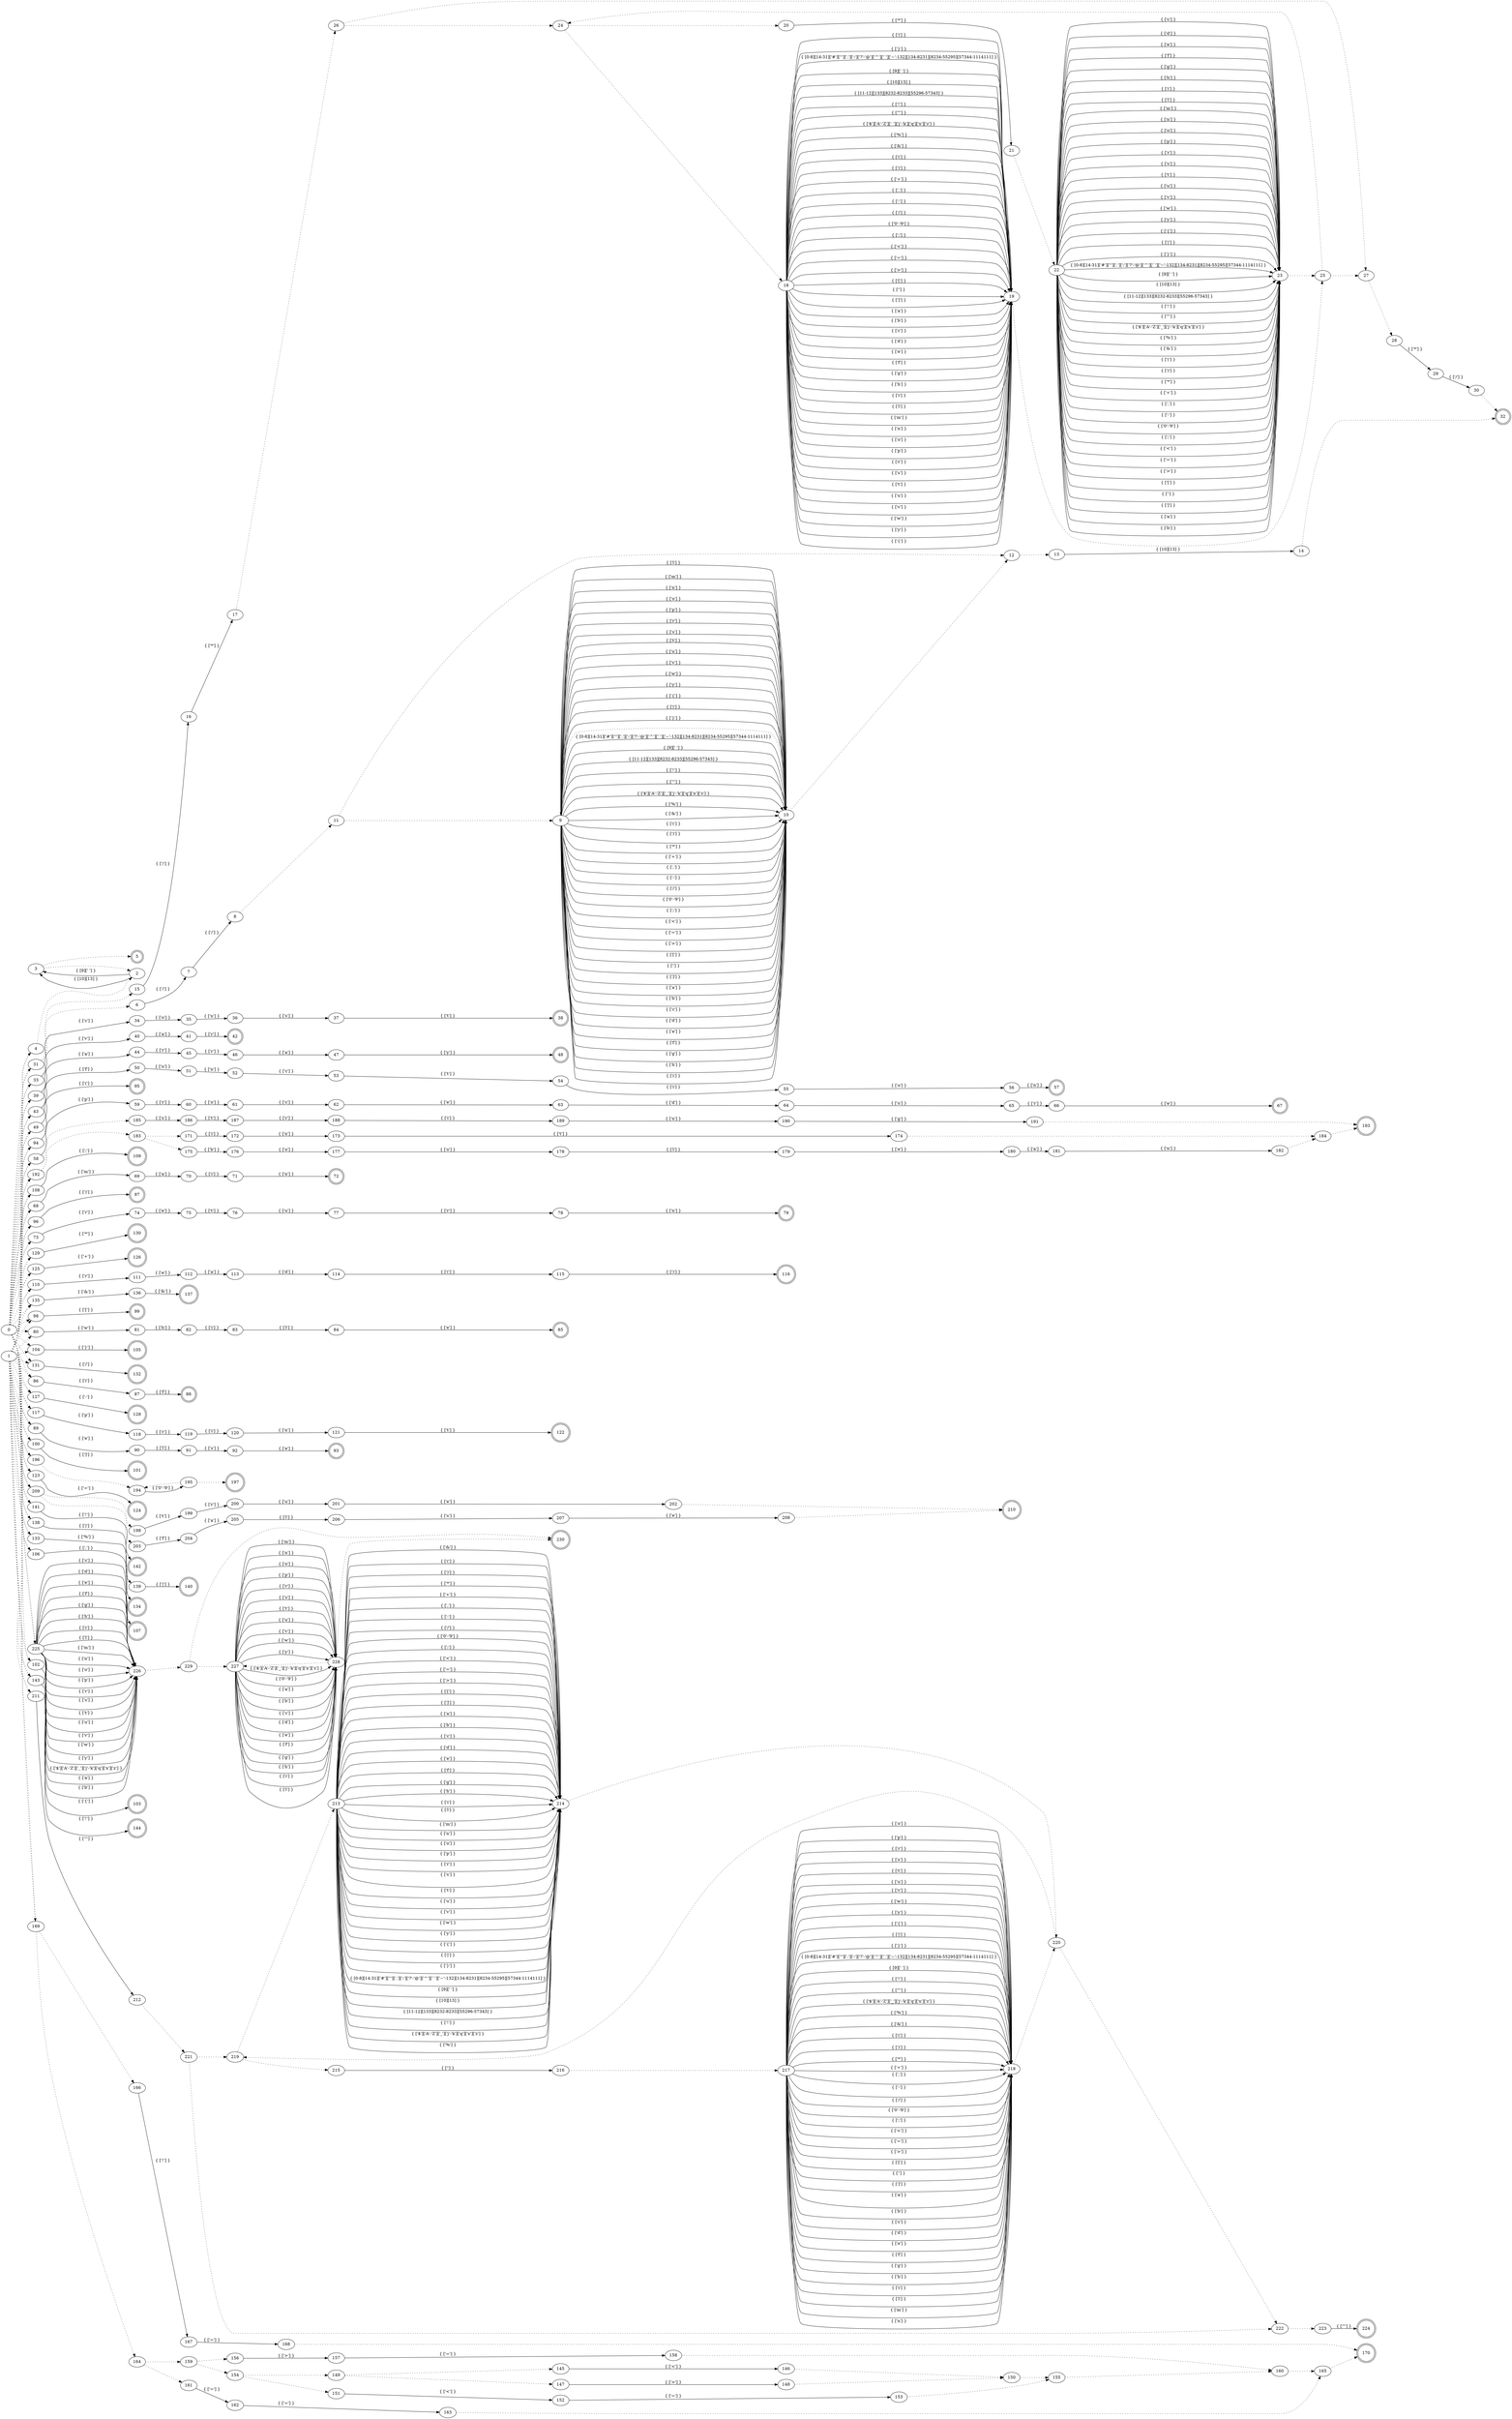 digraph NFA {
rankdir = LR
5 [shape = doublecircle]
32 [shape = doublecircle]
38 [shape = doublecircle]
42 [shape = doublecircle]
48 [shape = doublecircle]
57 [shape = doublecircle]
67 [shape = doublecircle]
72 [shape = doublecircle]
79 [shape = doublecircle]
85 [shape = doublecircle]
88 [shape = doublecircle]
93 [shape = doublecircle]
95 [shape = doublecircle]
97 [shape = doublecircle]
99 [shape = doublecircle]
101 [shape = doublecircle]
103 [shape = doublecircle]
105 [shape = doublecircle]
107 [shape = doublecircle]
109 [shape = doublecircle]
116 [shape = doublecircle]
122 [shape = doublecircle]
124 [shape = doublecircle]
126 [shape = doublecircle]
128 [shape = doublecircle]
130 [shape = doublecircle]
132 [shape = doublecircle]
134 [shape = doublecircle]
137 [shape = doublecircle]
140 [shape = doublecircle]
142 [shape = doublecircle]
144 [shape = doublecircle]
170 [shape = doublecircle]
193 [shape = doublecircle]
197 [shape = doublecircle]
210 [shape = doublecircle]
224 [shape = doublecircle]
230 [shape = doublecircle]
0 -> 4 [style=dotted]
0 -> 31 [style=dotted]
0 -> 33 [style=dotted]
0 -> 39 [style=dotted]
0 -> 43 [style=dotted]
0 -> 49 [style=dotted]
0 -> 58 [style=dotted]
0 -> 68 [style=dotted]
0 -> 73 [style=dotted]
0 -> 80 [style=dotted]
0 -> 86 [style=dotted]
0 -> 89 [style=dotted]
0 -> 94 [style=dotted]
0 -> 96 [style=dotted]
0 -> 98 [style=dotted]
0 -> 100 [style=dotted]
0 -> 102 [style=dotted]
0 -> 104 [style=dotted]
0 -> 106 [style=dotted]
0 -> 108 [style=dotted]
0 -> 110 [style=dotted]
0 -> 117 [style=dotted]
0 -> 123 [style=dotted]
0 -> 125 [style=dotted]
0 -> 127 [style=dotted]
0 -> 129 [style=dotted]
0 -> 131 [style=dotted]
0 -> 133 [style=dotted]
0 -> 135 [style=dotted]
0 -> 138 [style=dotted]
0 -> 141 [style=dotted]
0 -> 143 [style=dotted]
0 -> 169 [style=dotted]
0 -> 192 [style=dotted]
0 -> 196 [style=dotted]
0 -> 209 [style=dotted]
0 -> 211 [style=dotted]
0 -> 225 [style=dotted]
1 -> 4 [style=dotted]
1 -> 31 [style=dotted]
1 -> 33 [style=dotted]
1 -> 39 [style=dotted]
1 -> 43 [style=dotted]
1 -> 49 [style=dotted]
1 -> 58 [style=dotted]
1 -> 68 [style=dotted]
1 -> 73 [style=dotted]
1 -> 80 [style=dotted]
1 -> 86 [style=dotted]
1 -> 89 [style=dotted]
1 -> 94 [style=dotted]
1 -> 96 [style=dotted]
1 -> 98 [style=dotted]
1 -> 100 [style=dotted]
1 -> 102 [style=dotted]
1 -> 104 [style=dotted]
1 -> 106 [style=dotted]
1 -> 108 [style=dotted]
1 -> 110 [style=dotted]
1 -> 117 [style=dotted]
1 -> 123 [style=dotted]
1 -> 125 [style=dotted]
1 -> 127 [style=dotted]
1 -> 129 [style=dotted]
1 -> 131 [style=dotted]
1 -> 133 [style=dotted]
1 -> 135 [style=dotted]
1 -> 138 [style=dotted]
1 -> 141 [style=dotted]
1 -> 143 [style=dotted]
1 -> 169 [style=dotted]
1 -> 192 [style=dotted]
1 -> 196 [style=dotted]
1 -> 209 [style=dotted]
1 -> 211 [style=dotted]
1 -> 225 [style=dotted]
2 -> 3 [label="{ [9][' '] }"]
2 -> 3 [label="{ [10][13] }"]
3 -> 2 [style=dotted]
3 -> 5 [style=dotted]
4 -> 2 [style=dotted]
6 -> 7 [label="{ ['/'] }"]
7 -> 8 [label="{ ['/'] }"]
8 -> 11 [style=dotted]
9 -> 10 [label="{ [0-8][14-31]['#'][''']['.'][':']['?'-'@']['^']['`']['~'-132][134-8231][8234-55295][57344-1114111] }"]
9 -> 10 [label="{ [9][' '] }"]
9 -> 10 [label="{ [11-12][133][8232-8233][55296-57343] }"]
9 -> 10 [label="{ ['!'] }"]
9 -> 10 [label="{ ['\"'] }"]
9 -> 10 [label="{ ['$']['A'-'Z']['_']['j'-'k']['q']['x']['z'] }"]
9 -> 10 [label="{ ['%'] }"]
9 -> 10 [label="{ ['&'] }"]
9 -> 10 [label="{ ['('] }"]
9 -> 10 [label="{ [')'] }"]
9 -> 10 [label="{ ['*'] }"]
9 -> 10 [label="{ ['+'] }"]
9 -> 10 [label="{ [','] }"]
9 -> 10 [label="{ ['-'] }"]
9 -> 10 [label="{ ['/'] }"]
9 -> 10 [label="{ ['0'-'9'] }"]
9 -> 10 [label="{ [';'] }"]
9 -> 10 [label="{ ['<'] }"]
9 -> 10 [label="{ ['='] }"]
9 -> 10 [label="{ ['>'] }"]
9 -> 10 [label="{ ['['] }"]
9 -> 10 [label="{ ['\'] }"]
9 -> 10 [label="{ [']'] }"]
9 -> 10 [label="{ ['a'] }"]
9 -> 10 [label="{ ['b'] }"]
9 -> 10 [label="{ ['c'] }"]
9 -> 10 [label="{ ['d'] }"]
9 -> 10 [label="{ ['e'] }"]
9 -> 10 [label="{ ['f'] }"]
9 -> 10 [label="{ ['g'] }"]
9 -> 10 [label="{ ['h'] }"]
9 -> 10 [label="{ ['i'] }"]
9 -> 10 [label="{ ['l'] }"]
9 -> 10 [label="{ ['m'] }"]
9 -> 10 [label="{ ['n'] }"]
9 -> 10 [label="{ ['o'] }"]
9 -> 10 [label="{ ['p'] }"]
9 -> 10 [label="{ ['r'] }"]
9 -> 10 [label="{ ['s'] }"]
9 -> 10 [label="{ ['t'] }"]
9 -> 10 [label="{ ['u'] }"]
9 -> 10 [label="{ ['v'] }"]
9 -> 10 [label="{ ['w'] }"]
9 -> 10 [label="{ ['y'] }"]
9 -> 10 [label="{ ['{'] }"]
9 -> 10 [label="{ ['|'] }"]
9 -> 10 [label="{ ['}'] }"]
10 -> 9 [style=dotted]
10 -> 12 [style=dotted]
11 -> 9 [style=dotted]
11 -> 12 [style=dotted]
12 -> 13 [style=dotted]
13 -> 14 [label="{ [10][13] }"]
14 -> 32 [style=dotted]
15 -> 16 [label="{ ['/'] }"]
16 -> 17 [label="{ ['*'] }"]
17 -> 26 [style=dotted]
18 -> 19 [label="{ [0-8][14-31]['#'][''']['.'][':']['?'-'@']['^']['`']['~'-132][134-8231][8234-55295][57344-1114111] }"]
18 -> 19 [label="{ [9][' '] }"]
18 -> 19 [label="{ [10][13] }"]
18 -> 19 [label="{ [11-12][133][8232-8233][55296-57343] }"]
18 -> 19 [label="{ ['!'] }"]
18 -> 19 [label="{ ['\"'] }"]
18 -> 19 [label="{ ['$']['A'-'Z']['_']['j'-'k']['q']['x']['z'] }"]
18 -> 19 [label="{ ['%'] }"]
18 -> 19 [label="{ ['&'] }"]
18 -> 19 [label="{ ['('] }"]
18 -> 19 [label="{ [')'] }"]
18 -> 19 [label="{ ['+'] }"]
18 -> 19 [label="{ [','] }"]
18 -> 19 [label="{ ['-'] }"]
18 -> 19 [label="{ ['/'] }"]
18 -> 19 [label="{ ['0'-'9'] }"]
18 -> 19 [label="{ [';'] }"]
18 -> 19 [label="{ ['<'] }"]
18 -> 19 [label="{ ['='] }"]
18 -> 19 [label="{ ['>'] }"]
18 -> 19 [label="{ ['['] }"]
18 -> 19 [label="{ ['\'] }"]
18 -> 19 [label="{ [']'] }"]
18 -> 19 [label="{ ['a'] }"]
18 -> 19 [label="{ ['b'] }"]
18 -> 19 [label="{ ['c'] }"]
18 -> 19 [label="{ ['d'] }"]
18 -> 19 [label="{ ['e'] }"]
18 -> 19 [label="{ ['f'] }"]
18 -> 19 [label="{ ['g'] }"]
18 -> 19 [label="{ ['h'] }"]
18 -> 19 [label="{ ['i'] }"]
18 -> 19 [label="{ ['l'] }"]
18 -> 19 [label="{ ['m'] }"]
18 -> 19 [label="{ ['n'] }"]
18 -> 19 [label="{ ['o'] }"]
18 -> 19 [label="{ ['p'] }"]
18 -> 19 [label="{ ['r'] }"]
18 -> 19 [label="{ ['s'] }"]
18 -> 19 [label="{ ['t'] }"]
18 -> 19 [label="{ ['u'] }"]
18 -> 19 [label="{ ['v'] }"]
18 -> 19 [label="{ ['w'] }"]
18 -> 19 [label="{ ['y'] }"]
18 -> 19 [label="{ ['{'] }"]
18 -> 19 [label="{ ['|'] }"]
18 -> 19 [label="{ ['}'] }"]
19 -> 25 [style=dotted]
20 -> 21 [label="{ ['*'] }"]
21 -> 22 [style=dotted]
22 -> 23 [label="{ [0-8][14-31]['#'][''']['.'][':']['?'-'@']['^']['`']['~'-132][134-8231][8234-55295][57344-1114111] }"]
22 -> 23 [label="{ [9][' '] }"]
22 -> 23 [label="{ [10][13] }"]
22 -> 23 [label="{ [11-12][133][8232-8233][55296-57343] }"]
22 -> 23 [label="{ ['!'] }"]
22 -> 23 [label="{ ['\"'] }"]
22 -> 23 [label="{ ['$']['A'-'Z']['_']['j'-'k']['q']['x']['z'] }"]
22 -> 23 [label="{ ['%'] }"]
22 -> 23 [label="{ ['&'] }"]
22 -> 23 [label="{ ['('] }"]
22 -> 23 [label="{ [')'] }"]
22 -> 23 [label="{ ['*'] }"]
22 -> 23 [label="{ ['+'] }"]
22 -> 23 [label="{ [','] }"]
22 -> 23 [label="{ ['-'] }"]
22 -> 23 [label="{ ['0'-'9'] }"]
22 -> 23 [label="{ [';'] }"]
22 -> 23 [label="{ ['<'] }"]
22 -> 23 [label="{ ['='] }"]
22 -> 23 [label="{ ['>'] }"]
22 -> 23 [label="{ ['['] }"]
22 -> 23 [label="{ ['\'] }"]
22 -> 23 [label="{ [']'] }"]
22 -> 23 [label="{ ['a'] }"]
22 -> 23 [label="{ ['b'] }"]
22 -> 23 [label="{ ['c'] }"]
22 -> 23 [label="{ ['d'] }"]
22 -> 23 [label="{ ['e'] }"]
22 -> 23 [label="{ ['f'] }"]
22 -> 23 [label="{ ['g'] }"]
22 -> 23 [label="{ ['h'] }"]
22 -> 23 [label="{ ['i'] }"]
22 -> 23 [label="{ ['l'] }"]
22 -> 23 [label="{ ['m'] }"]
22 -> 23 [label="{ ['n'] }"]
22 -> 23 [label="{ ['o'] }"]
22 -> 23 [label="{ ['p'] }"]
22 -> 23 [label="{ ['r'] }"]
22 -> 23 [label="{ ['s'] }"]
22 -> 23 [label="{ ['t'] }"]
22 -> 23 [label="{ ['u'] }"]
22 -> 23 [label="{ ['v'] }"]
22 -> 23 [label="{ ['w'] }"]
22 -> 23 [label="{ ['y'] }"]
22 -> 23 [label="{ ['{'] }"]
22 -> 23 [label="{ ['|'] }"]
22 -> 23 [label="{ ['}'] }"]
23 -> 25 [style=dotted]
24 -> 18 [style=dotted]
24 -> 20 [style=dotted]
25 -> 24 [style=dotted]
25 -> 27 [style=dotted]
26 -> 24 [style=dotted]
26 -> 27 [style=dotted]
27 -> 28 [style=dotted]
28 -> 29 [label="{ ['*'] }"]
29 -> 30 [label="{ ['/'] }"]
30 -> 32 [style=dotted]
31 -> 6 [style=dotted]
31 -> 15 [style=dotted]
33 -> 34 [label="{ ['c'] }"]
34 -> 35 [label="{ ['o'] }"]
35 -> 36 [label="{ ['n'] }"]
36 -> 37 [label="{ ['s'] }"]
37 -> 38 [label="{ ['t'] }"]
39 -> 40 [label="{ ['v'] }"]
40 -> 41 [label="{ ['a'] }"]
41 -> 42 [label="{ ['r'] }"]
43 -> 44 [label="{ ['a'] }"]
44 -> 45 [label="{ ['r'] }"]
45 -> 46 [label="{ ['r'] }"]
46 -> 47 [label="{ ['a'] }"]
47 -> 48 [label="{ ['y'] }"]
49 -> 50 [label="{ ['f'] }"]
50 -> 51 [label="{ ['u'] }"]
51 -> 52 [label="{ ['n'] }"]
52 -> 53 [label="{ ['c'] }"]
53 -> 54 [label="{ ['t'] }"]
54 -> 55 [label="{ ['i'] }"]
55 -> 56 [label="{ ['o'] }"]
56 -> 57 [label="{ ['n'] }"]
58 -> 59 [label="{ ['p'] }"]
59 -> 60 [label="{ ['r'] }"]
60 -> 61 [label="{ ['o'] }"]
61 -> 62 [label="{ ['c'] }"]
62 -> 63 [label="{ ['e'] }"]
63 -> 64 [label="{ ['d'] }"]
64 -> 65 [label="{ ['u'] }"]
65 -> 66 [label="{ ['r'] }"]
66 -> 67 [label="{ ['e'] }"]
68 -> 69 [label="{ ['m'] }"]
69 -> 70 [label="{ ['a'] }"]
70 -> 71 [label="{ ['i'] }"]
71 -> 72 [label="{ ['n'] }"]
73 -> 74 [label="{ ['r'] }"]
74 -> 75 [label="{ ['e'] }"]
75 -> 76 [label="{ ['t'] }"]
76 -> 77 [label="{ ['u'] }"]
77 -> 78 [label="{ ['r'] }"]
78 -> 79 [label="{ ['n'] }"]
80 -> 81 [label="{ ['w'] }"]
81 -> 82 [label="{ ['h'] }"]
82 -> 83 [label="{ ['i'] }"]
83 -> 84 [label="{ ['l'] }"]
84 -> 85 [label="{ ['e'] }"]
86 -> 87 [label="{ ['i'] }"]
87 -> 88 [label="{ ['f'] }"]
89 -> 90 [label="{ ['e'] }"]
90 -> 91 [label="{ ['l'] }"]
91 -> 92 [label="{ ['s'] }"]
92 -> 93 [label="{ ['e'] }"]
94 -> 95 [label="{ ['('] }"]
96 -> 97 [label="{ [')'] }"]
98 -> 99 [label="{ ['['] }"]
100 -> 101 [label="{ [']'] }"]
102 -> 103 [label="{ ['{'] }"]
104 -> 105 [label="{ ['}'] }"]
106 -> 107 [label="{ [','] }"]
108 -> 109 [label="{ [';'] }"]
110 -> 111 [label="{ ['r'] }"]
111 -> 112 [label="{ ['e'] }"]
112 -> 113 [label="{ ['a'] }"]
113 -> 114 [label="{ ['d'] }"]
114 -> 115 [label="{ ['('] }"]
115 -> 116 [label="{ [')'] }"]
117 -> 118 [label="{ ['p'] }"]
118 -> 119 [label="{ ['r'] }"]
119 -> 120 [label="{ ['i'] }"]
120 -> 121 [label="{ ['n'] }"]
121 -> 122 [label="{ ['t'] }"]
123 -> 124 [label="{ ['='] }"]
125 -> 126 [label="{ ['+'] }"]
127 -> 128 [label="{ ['-'] }"]
129 -> 130 [label="{ ['*'] }"]
131 -> 132 [label="{ ['/'] }"]
133 -> 134 [label="{ ['%'] }"]
135 -> 136 [label="{ ['&'] }"]
136 -> 137 [label="{ ['&'] }"]
138 -> 139 [label="{ ['|'] }"]
139 -> 140 [label="{ ['|'] }"]
141 -> 142 [label="{ ['!'] }"]
143 -> 144 [label="{ ['!'] }"]
145 -> 146 [label="{ ['<'] }"]
146 -> 150 [style=dotted]
147 -> 148 [label="{ ['>'] }"]
148 -> 150 [style=dotted]
149 -> 145 [style=dotted]
149 -> 147 [style=dotted]
150 -> 155 [style=dotted]
151 -> 152 [label="{ ['<'] }"]
152 -> 153 [label="{ ['='] }"]
153 -> 155 [style=dotted]
154 -> 149 [style=dotted]
154 -> 151 [style=dotted]
155 -> 160 [style=dotted]
156 -> 157 [label="{ ['>'] }"]
157 -> 158 [label="{ ['='] }"]
158 -> 160 [style=dotted]
159 -> 154 [style=dotted]
159 -> 156 [style=dotted]
160 -> 165 [style=dotted]
161 -> 162 [label="{ ['='] }"]
162 -> 163 [label="{ ['='] }"]
163 -> 165 [style=dotted]
164 -> 159 [style=dotted]
164 -> 161 [style=dotted]
165 -> 170 [style=dotted]
166 -> 167 [label="{ ['!'] }"]
167 -> 168 [label="{ ['='] }"]
168 -> 170 [style=dotted]
169 -> 164 [style=dotted]
169 -> 166 [style=dotted]
171 -> 172 [label="{ ['i'] }"]
172 -> 173 [label="{ ['n'] }"]
173 -> 174 [label="{ ['t'] }"]
174 -> 184 [style=dotted]
175 -> 176 [label="{ ['b'] }"]
176 -> 177 [label="{ ['o'] }"]
177 -> 178 [label="{ ['o'] }"]
178 -> 179 [label="{ ['l'] }"]
179 -> 180 [label="{ ['e'] }"]
180 -> 181 [label="{ ['a'] }"]
181 -> 182 [label="{ ['n'] }"]
182 -> 184 [style=dotted]
183 -> 171 [style=dotted]
183 -> 175 [style=dotted]
184 -> 193 [style=dotted]
185 -> 186 [label="{ ['s'] }"]
186 -> 187 [label="{ ['t'] }"]
187 -> 188 [label="{ ['r'] }"]
188 -> 189 [label="{ ['i'] }"]
189 -> 190 [label="{ ['n'] }"]
190 -> 191 [label="{ ['g'] }"]
191 -> 193 [style=dotted]
192 -> 183 [style=dotted]
192 -> 185 [style=dotted]
194 -> 195 [label="{ ['0'-'9'] }"]
195 -> 194 [style=dotted]
195 -> 197 [style=dotted]
196 -> 194 [style=dotted]
198 -> 199 [label="{ ['t'] }"]
199 -> 200 [label="{ ['r'] }"]
200 -> 201 [label="{ ['u'] }"]
201 -> 202 [label="{ ['e'] }"]
202 -> 210 [style=dotted]
203 -> 204 [label="{ ['f'] }"]
204 -> 205 [label="{ ['a'] }"]
205 -> 206 [label="{ ['l'] }"]
206 -> 207 [label="{ ['s'] }"]
207 -> 208 [label="{ ['e'] }"]
208 -> 210 [style=dotted]
209 -> 198 [style=dotted]
209 -> 203 [style=dotted]
211 -> 212 [label="{ ['\"'] }"]
212 -> 221 [style=dotted]
213 -> 214 [label="{ [0-8][14-31]['#'][''']['.'][':']['?'-'@']['^']['`']['~'-132][134-8231][8234-55295][57344-1114111] }"]
213 -> 214 [label="{ [9][' '] }"]
213 -> 214 [label="{ [10][13] }"]
213 -> 214 [label="{ [11-12][133][8232-8233][55296-57343] }"]
213 -> 214 [label="{ ['!'] }"]
213 -> 214 [label="{ ['$']['A'-'Z']['_']['j'-'k']['q']['x']['z'] }"]
213 -> 214 [label="{ ['%'] }"]
213 -> 214 [label="{ ['&'] }"]
213 -> 214 [label="{ ['('] }"]
213 -> 214 [label="{ [')'] }"]
213 -> 214 [label="{ ['*'] }"]
213 -> 214 [label="{ ['+'] }"]
213 -> 214 [label="{ [','] }"]
213 -> 214 [label="{ ['-'] }"]
213 -> 214 [label="{ ['/'] }"]
213 -> 214 [label="{ ['0'-'9'] }"]
213 -> 214 [label="{ [';'] }"]
213 -> 214 [label="{ ['<'] }"]
213 -> 214 [label="{ ['='] }"]
213 -> 214 [label="{ ['>'] }"]
213 -> 214 [label="{ ['['] }"]
213 -> 214 [label="{ [']'] }"]
213 -> 214 [label="{ ['a'] }"]
213 -> 214 [label="{ ['b'] }"]
213 -> 214 [label="{ ['c'] }"]
213 -> 214 [label="{ ['d'] }"]
213 -> 214 [label="{ ['e'] }"]
213 -> 214 [label="{ ['f'] }"]
213 -> 214 [label="{ ['g'] }"]
213 -> 214 [label="{ ['h'] }"]
213 -> 214 [label="{ ['i'] }"]
213 -> 214 [label="{ ['l'] }"]
213 -> 214 [label="{ ['m'] }"]
213 -> 214 [label="{ ['n'] }"]
213 -> 214 [label="{ ['o'] }"]
213 -> 214 [label="{ ['p'] }"]
213 -> 214 [label="{ ['r'] }"]
213 -> 214 [label="{ ['s'] }"]
213 -> 214 [label="{ ['t'] }"]
213 -> 214 [label="{ ['u'] }"]
213 -> 214 [label="{ ['v'] }"]
213 -> 214 [label="{ ['w'] }"]
213 -> 214 [label="{ ['y'] }"]
213 -> 214 [label="{ ['{'] }"]
213 -> 214 [label="{ ['|'] }"]
213 -> 214 [label="{ ['}'] }"]
214 -> 220 [style=dotted]
215 -> 216 [label="{ ['\'] }"]
216 -> 217 [style=dotted]
217 -> 218 [label="{ [0-8][14-31]['#'][''']['.'][':']['?'-'@']['^']['`']['~'-132][134-8231][8234-55295][57344-1114111] }"]
217 -> 218 [label="{ [9][' '] }"]
217 -> 218 [label="{ ['!'] }"]
217 -> 218 [label="{ ['\"'] }"]
217 -> 218 [label="{ ['$']['A'-'Z']['_']['j'-'k']['q']['x']['z'] }"]
217 -> 218 [label="{ ['%'] }"]
217 -> 218 [label="{ ['&'] }"]
217 -> 218 [label="{ ['('] }"]
217 -> 218 [label="{ [')'] }"]
217 -> 218 [label="{ ['*'] }"]
217 -> 218 [label="{ ['+'] }"]
217 -> 218 [label="{ [','] }"]
217 -> 218 [label="{ ['-'] }"]
217 -> 218 [label="{ ['/'] }"]
217 -> 218 [label="{ ['0'-'9'] }"]
217 -> 218 [label="{ [';'] }"]
217 -> 218 [label="{ ['<'] }"]
217 -> 218 [label="{ ['='] }"]
217 -> 218 [label="{ ['>'] }"]
217 -> 218 [label="{ ['['] }"]
217 -> 218 [label="{ ['\'] }"]
217 -> 218 [label="{ [']'] }"]
217 -> 218 [label="{ ['a'] }"]
217 -> 218 [label="{ ['b'] }"]
217 -> 218 [label="{ ['c'] }"]
217 -> 218 [label="{ ['d'] }"]
217 -> 218 [label="{ ['e'] }"]
217 -> 218 [label="{ ['f'] }"]
217 -> 218 [label="{ ['g'] }"]
217 -> 218 [label="{ ['h'] }"]
217 -> 218 [label="{ ['i'] }"]
217 -> 218 [label="{ ['l'] }"]
217 -> 218 [label="{ ['m'] }"]
217 -> 218 [label="{ ['n'] }"]
217 -> 218 [label="{ ['o'] }"]
217 -> 218 [label="{ ['p'] }"]
217 -> 218 [label="{ ['r'] }"]
217 -> 218 [label="{ ['s'] }"]
217 -> 218 [label="{ ['t'] }"]
217 -> 218 [label="{ ['u'] }"]
217 -> 218 [label="{ ['v'] }"]
217 -> 218 [label="{ ['w'] }"]
217 -> 218 [label="{ ['y'] }"]
217 -> 218 [label="{ ['{'] }"]
217 -> 218 [label="{ ['|'] }"]
217 -> 218 [label="{ ['}'] }"]
218 -> 220 [style=dotted]
219 -> 213 [style=dotted]
219 -> 215 [style=dotted]
220 -> 219 [style=dotted]
220 -> 222 [style=dotted]
221 -> 219 [style=dotted]
221 -> 222 [style=dotted]
222 -> 223 [style=dotted]
223 -> 224 [label="{ ['\"'] }"]
225 -> 226 [label="{ ['$']['A'-'Z']['_']['j'-'k']['q']['x']['z'] }"]
225 -> 226 [label="{ ['a'] }"]
225 -> 226 [label="{ ['b'] }"]
225 -> 226 [label="{ ['c'] }"]
225 -> 226 [label="{ ['d'] }"]
225 -> 226 [label="{ ['e'] }"]
225 -> 226 [label="{ ['f'] }"]
225 -> 226 [label="{ ['g'] }"]
225 -> 226 [label="{ ['h'] }"]
225 -> 226 [label="{ ['i'] }"]
225 -> 226 [label="{ ['l'] }"]
225 -> 226 [label="{ ['m'] }"]
225 -> 226 [label="{ ['n'] }"]
225 -> 226 [label="{ ['o'] }"]
225 -> 226 [label="{ ['p'] }"]
225 -> 226 [label="{ ['r'] }"]
225 -> 226 [label="{ ['s'] }"]
225 -> 226 [label="{ ['t'] }"]
225 -> 226 [label="{ ['u'] }"]
225 -> 226 [label="{ ['v'] }"]
225 -> 226 [label="{ ['w'] }"]
225 -> 226 [label="{ ['y'] }"]
226 -> 229 [style=dotted]
227 -> 228 [label="{ ['$']['A'-'Z']['_']['j'-'k']['q']['x']['z'] }"]
227 -> 228 [label="{ ['0'-'9'] }"]
227 -> 228 [label="{ ['a'] }"]
227 -> 228 [label="{ ['b'] }"]
227 -> 228 [label="{ ['c'] }"]
227 -> 228 [label="{ ['d'] }"]
227 -> 228 [label="{ ['e'] }"]
227 -> 228 [label="{ ['f'] }"]
227 -> 228 [label="{ ['g'] }"]
227 -> 228 [label="{ ['h'] }"]
227 -> 228 [label="{ ['i'] }"]
227 -> 228 [label="{ ['l'] }"]
227 -> 228 [label="{ ['m'] }"]
227 -> 228 [label="{ ['n'] }"]
227 -> 228 [label="{ ['o'] }"]
227 -> 228 [label="{ ['p'] }"]
227 -> 228 [label="{ ['r'] }"]
227 -> 228 [label="{ ['s'] }"]
227 -> 228 [label="{ ['t'] }"]
227 -> 228 [label="{ ['u'] }"]
227 -> 228 [label="{ ['v'] }"]
227 -> 228 [label="{ ['w'] }"]
227 -> 228 [label="{ ['y'] }"]
228 -> 227 [style=dotted]
228 -> 230 [style=dotted]
229 -> 227 [style=dotted]
229 -> 230 [style=dotted]
}

